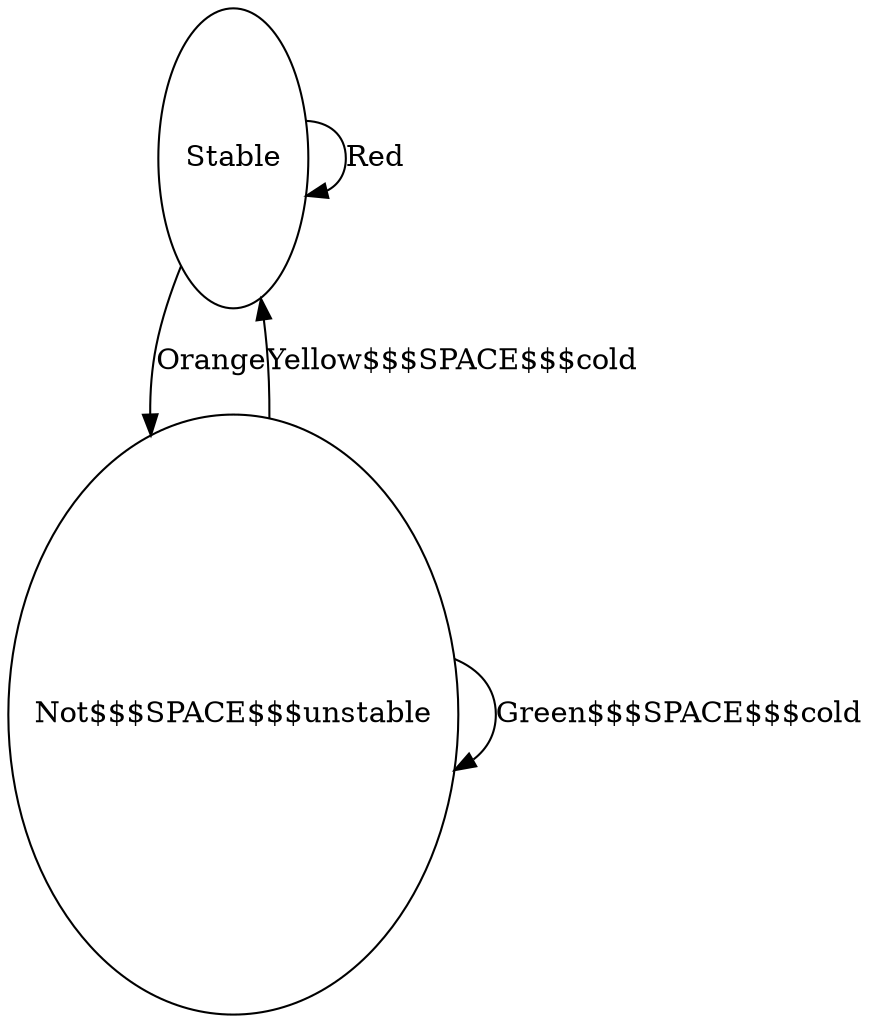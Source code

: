 digraph G {
0[label="Stable",comment="Right",width=1,height=2];
1[label="Not$$$SPACE$$$unstable",comment="Not$$$SPACE$$$left",width=3,height=4];
0->0 [label="Red",comment="Heat",width=1,height=2];
0->1 [label="Orange",comment="Lose$$$SPACE$$$heat",width=3,height=4];
1->0 [label="Yellow$$$SPACE$$$cold",comment="Heat",width=5,height=6];
1->1 [label="Green$$$SPACE$$$cold",comment="Stay$$$SPACE$$$cool",width=7,height=8];
}
